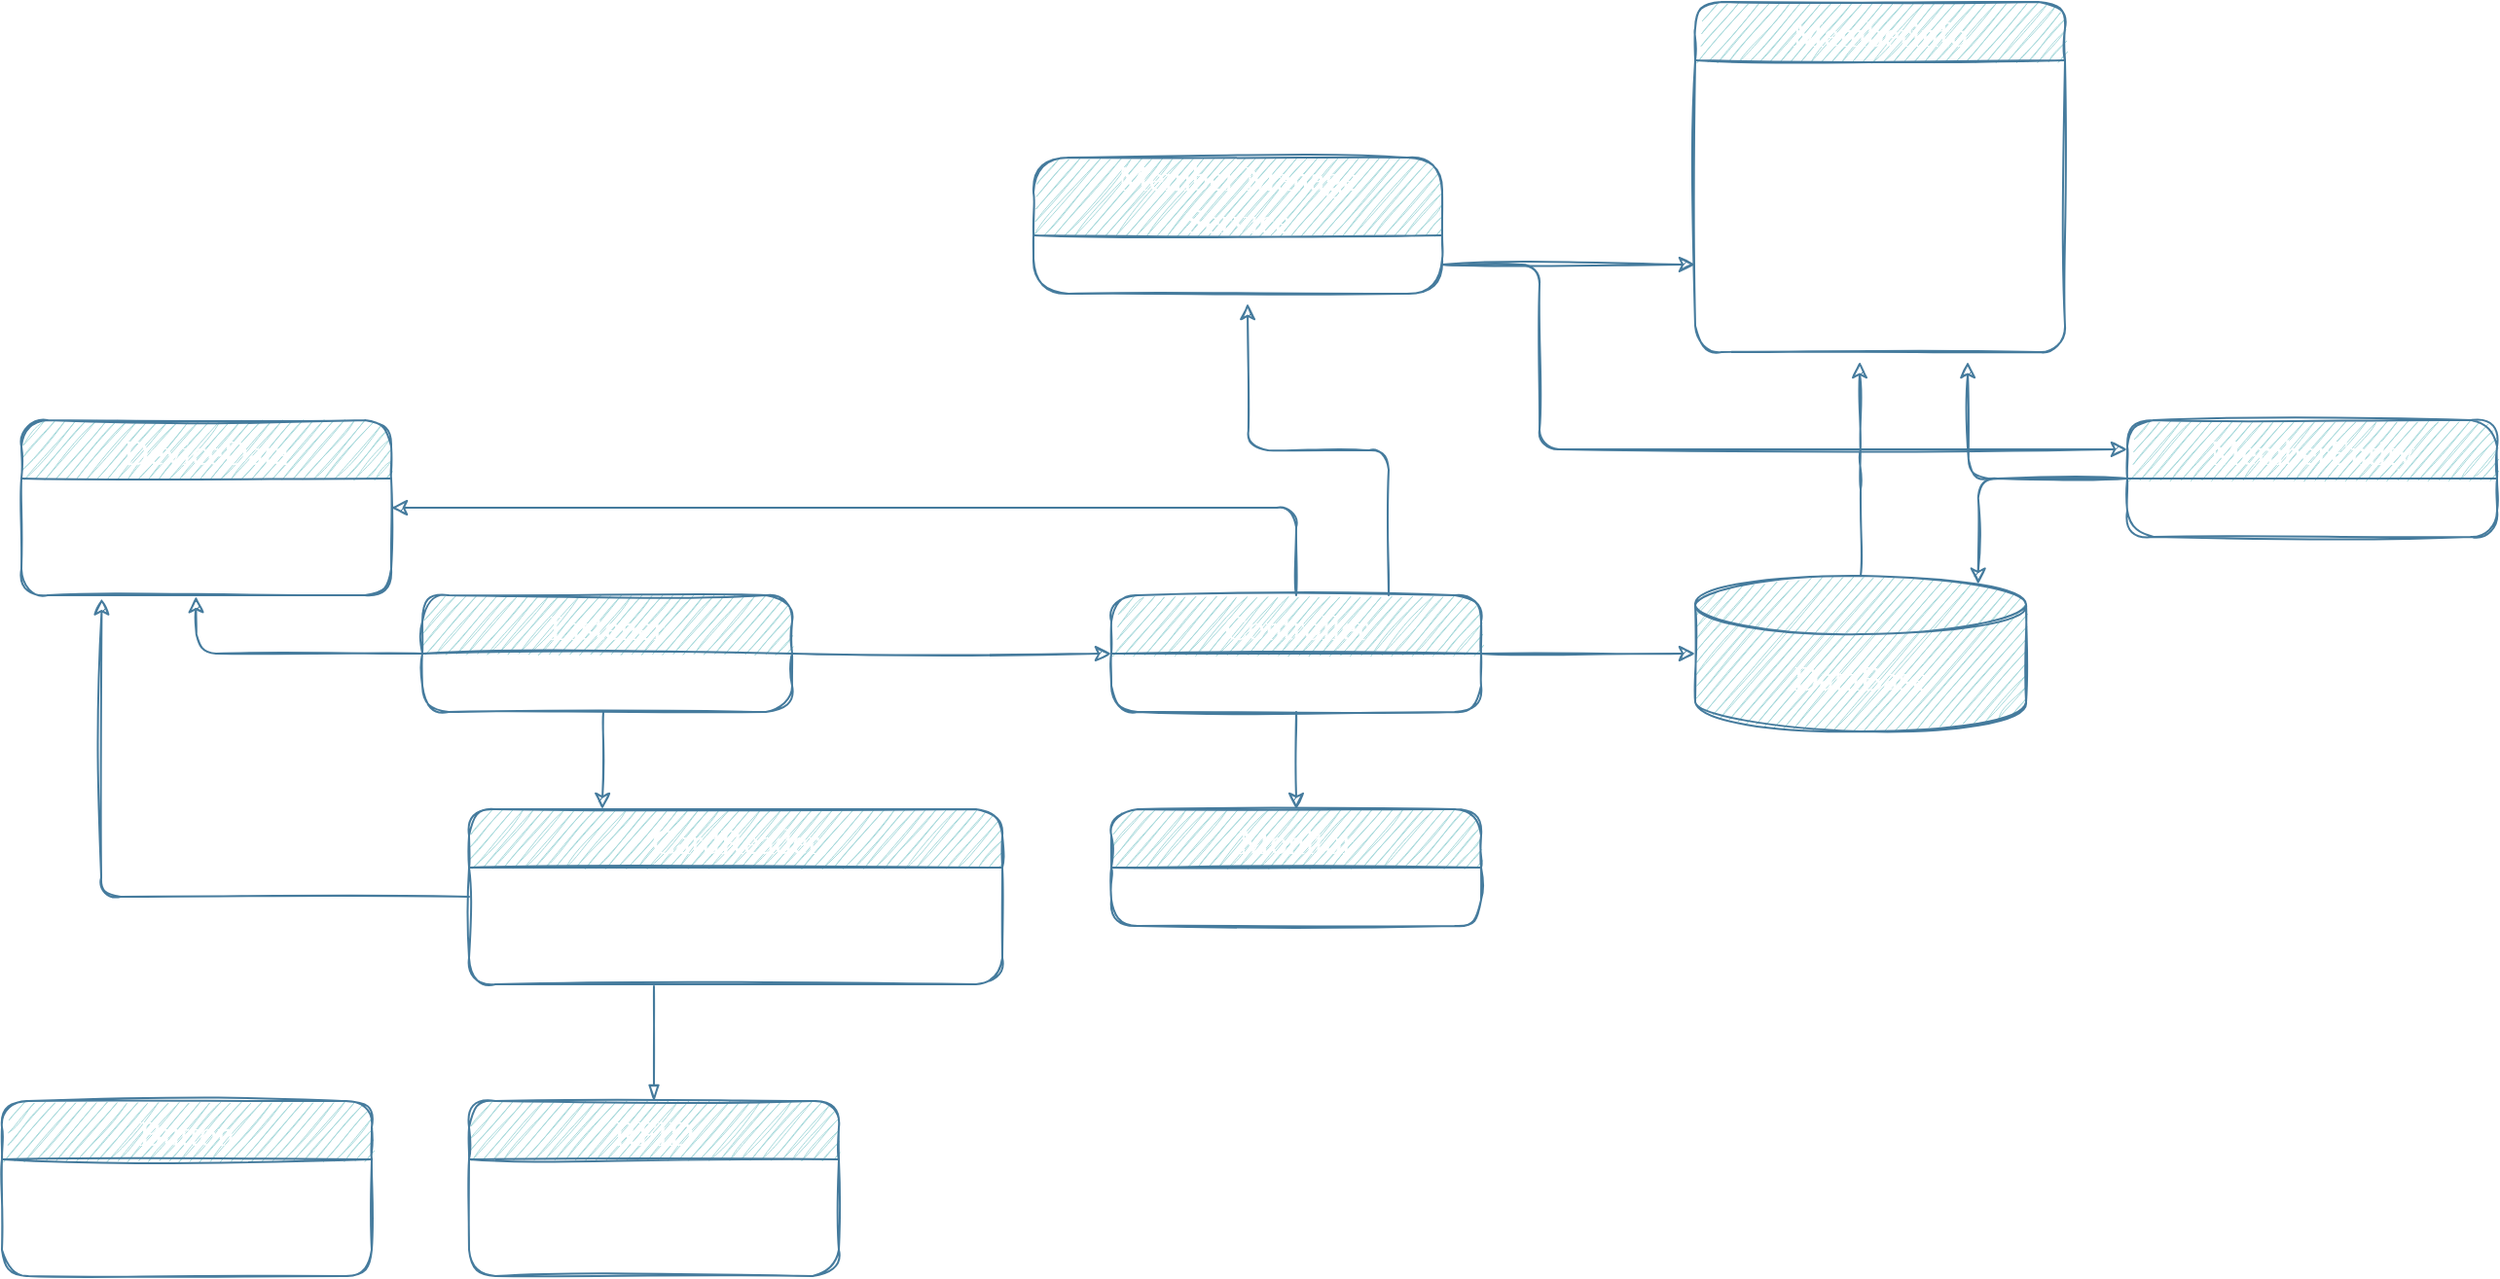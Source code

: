 <mxfile>
    <diagram id="JPPdQeqTNjMqZFVH53u1" name="페이지-1">
        <mxGraphModel dx="2474" dy="349" grid="1" gridSize="10" guides="1" tooltips="1" connect="1" arrows="1" fold="1" page="1" pageScale="1" pageWidth="827" pageHeight="1169" math="0" shadow="0">
            <root>
                <mxCell id="0"/>
                <mxCell id="1" parent="0"/>
                <mxCell id="49" style="edgeStyle=none;html=1;exitX=1;exitY=0.5;exitDx=0;exitDy=0;entryX=0;entryY=0.5;entryDx=0;entryDy=0;fontFamily=Comic Sans MS;fontSize=18;strokeColor=#457B9D;fontColor=#FFFFFF;sketch=1;labelBackgroundColor=#F1FAEE;" edge="1" parent="1" source="50" target="61">
                    <mxGeometry relative="1" as="geometry"/>
                </mxCell>
                <mxCell id="50" value="Listener" style="swimlane;fontStyle=0;childLayout=stackLayout;horizontal=1;startSize=30;horizontalStack=0;resizeParent=1;resizeParentMax=0;resizeLast=0;collapsible=1;marginBottom=0;fontFamily=Comic Sans MS;fontSize=18;fillColor=#A8DADC;strokeColor=#457B9D;fontColor=#FFFFFF;sketch=1;rounded=1;" vertex="1" parent="1">
                    <mxGeometry x="-1384" y="710" width="190" height="60" as="geometry"/>
                </mxCell>
                <mxCell id="51" value="checkEvent() - void" style="text;strokeColor=none;fillColor=none;align=left;verticalAlign=middle;spacingLeft=4;spacingRight=4;overflow=hidden;points=[[0,0.5],[1,0.5]];portConstraint=eastwest;rotatable=0;fontFamily=Comic Sans MS;fontSize=18;fontColor=#FFFFFF;sketch=1;rounded=1;" vertex="1" parent="50">
                    <mxGeometry y="30" width="190" height="30" as="geometry"/>
                </mxCell>
                <mxCell id="52" value="CardReader" style="swimlane;fontStyle=0;childLayout=stackLayout;horizontal=1;startSize=30;horizontalStack=0;resizeParent=1;resizeParentMax=0;resizeLast=0;collapsible=1;marginBottom=0;fontFamily=Comic Sans MS;fontSize=18;fillColor=#A8DADC;strokeColor=#457B9D;fontColor=#FFFFFF;sketch=1;rounded=1;" vertex="1" parent="1">
                    <mxGeometry x="-1360" y="820" width="274" height="90" as="geometry"/>
                </mxCell>
                <mxCell id="53" value="isCard()" style="text;strokeColor=none;fillColor=none;align=left;verticalAlign=middle;spacingLeft=4;spacingRight=4;overflow=hidden;points=[[0,0.5],[1,0.5]];portConstraint=eastwest;rotatable=0;fontFamily=Comic Sans MS;fontSize=18;fontColor=#FFFFFF;sketch=1;rounded=1;" vertex="1" parent="52">
                    <mxGeometry y="30" width="274" height="30" as="geometry"/>
                </mxCell>
                <mxCell id="54" value="getCardNumber() : Device Data" style="text;strokeColor=none;fillColor=none;align=left;verticalAlign=middle;spacingLeft=4;spacingRight=4;overflow=hidden;points=[[0,0.5],[1,0.5]];portConstraint=eastwest;rotatable=0;fontFamily=Comic Sans MS;fontSize=18;fontColor=#FFFFFF;sketch=1;rounded=1;" vertex="1" parent="52">
                    <mxGeometry y="60" width="274" height="30" as="geometry"/>
                </mxCell>
                <mxCell id="55" value="Monitor" style="swimlane;fontStyle=0;childLayout=stackLayout;horizontal=1;startSize=30;horizontalStack=0;resizeParent=1;resizeParentMax=0;resizeLast=0;collapsible=1;marginBottom=0;fontFamily=Comic Sans MS;fontSize=18;fillColor=#A8DADC;strokeColor=#457B9D;fontColor=#FFFFFF;sketch=1;rounded=1;" vertex="1" parent="1">
                    <mxGeometry x="-1030" y="820" width="190" height="60" as="geometry"/>
                </mxCell>
                <mxCell id="56" value=" print()" style="text;strokeColor=none;fillColor=none;align=left;verticalAlign=middle;spacingLeft=4;spacingRight=4;overflow=hidden;points=[[0,0.5],[1,0.5]];portConstraint=eastwest;rotatable=0;fontFamily=Comic Sans MS;fontSize=18;fontColor=#FFFFFF;sketch=1;rounded=1;" vertex="1" parent="55">
                    <mxGeometry y="30" width="190" height="30" as="geometry"/>
                </mxCell>
                <mxCell id="57" value="" style="endArrow=classic;html=1;fontFamily=Comic Sans MS;fontSize=18;entryX=0.25;entryY=0;entryDx=0;entryDy=0;strokeColor=#457B9D;fontColor=#FFFFFF;sketch=1;labelBackgroundColor=#F1FAEE;" edge="1" parent="1" target="52">
                    <mxGeometry width="50" height="50" relative="1" as="geometry">
                        <mxPoint x="-1291" y="770" as="sourcePoint"/>
                        <mxPoint x="-1244" y="720" as="targetPoint"/>
                        <Array as="points"/>
                    </mxGeometry>
                </mxCell>
                <mxCell id="58" style="edgeStyle=orthogonalEdgeStyle;orthogonalLoop=1;jettySize=auto;html=1;exitX=0.5;exitY=0;exitDx=0;exitDy=0;entryX=1;entryY=0.5;entryDx=0;entryDy=0;strokeColor=#457B9D;fontColor=#FFFFFF;sketch=1;labelBackgroundColor=#F1FAEE;" edge="1" parent="1" source="61" target="65">
                    <mxGeometry relative="1" as="geometry">
                        <Array as="points">
                            <mxPoint x="-935" y="665"/>
                        </Array>
                    </mxGeometry>
                </mxCell>
                <mxCell id="59" style="edgeStyle=orthogonalEdgeStyle;curved=0;sketch=1;orthogonalLoop=1;jettySize=auto;html=1;exitX=1;exitY=0.5;exitDx=0;exitDy=0;entryX=0;entryY=0.5;entryDx=0;entryDy=0;entryPerimeter=0;strokeColor=#457B9D;fillColor=#A8DADC;fontColor=#FFFFFF;labelBackgroundColor=#F1FAEE;" edge="1" parent="1" source="61" target="74">
                    <mxGeometry relative="1" as="geometry"/>
                </mxCell>
                <mxCell id="60" style="edgeStyle=orthogonalEdgeStyle;curved=0;rounded=1;sketch=1;orthogonalLoop=1;jettySize=auto;html=1;exitX=0.75;exitY=0;exitDx=0;exitDy=0;strokeColor=#457B9D;fillColor=#A8DADC;fontColor=#FFFFFF;labelBackgroundColor=#F1FAEE;" edge="1" parent="1" source="61">
                    <mxGeometry relative="1" as="geometry">
                        <mxPoint x="-960" y="560" as="targetPoint"/>
                    </mxGeometry>
                </mxCell>
                <mxCell id="61" value="Controller" style="swimlane;fontStyle=0;childLayout=stackLayout;horizontal=1;startSize=30;horizontalStack=0;resizeParent=1;resizeParentMax=0;resizeLast=0;collapsible=1;marginBottom=0;fontFamily=Comic Sans MS;fontSize=18;fillColor=#A8DADC;strokeColor=#457B9D;fontColor=#FFFFFF;sketch=1;rounded=1;" vertex="1" parent="1">
                    <mxGeometry x="-1030" y="710" width="190" height="60" as="geometry"/>
                </mxCell>
                <mxCell id="62" value="updateEvent()" style="text;strokeColor=none;fillColor=none;align=left;verticalAlign=middle;spacingLeft=4;spacingRight=4;overflow=hidden;points=[[0,0.5],[1,0.5]];portConstraint=eastwest;rotatable=0;fontFamily=Comic Sans MS;fontSize=18;fontColor=#FFFFFF;sketch=1;rounded=1;" vertex="1" parent="61">
                    <mxGeometry y="30" width="190" height="30" as="geometry"/>
                </mxCell>
                <mxCell id="63" style="edgeStyle=none;html=1;entryX=0.5;entryY=0;entryDx=0;entryDy=0;fontFamily=Comic Sans MS;fontSize=18;strokeColor=#457B9D;fontColor=#FFFFFF;sketch=1;labelBackgroundColor=#F1FAEE;" edge="1" parent="1" source="62" target="55">
                    <mxGeometry relative="1" as="geometry"/>
                </mxCell>
                <mxCell id="64" value="DeviceData" style="swimlane;fontStyle=0;childLayout=stackLayout;horizontal=1;startSize=30;horizontalStack=0;resizeParent=1;resizeParentMax=0;resizeLast=0;collapsible=1;marginBottom=0;fontFamily=Comic Sans MS;fontSize=18;fillColor=#A8DADC;strokeColor=#457B9D;fontColor=#FFFFFF;sketch=1;rounded=1;" vertex="1" parent="1">
                    <mxGeometry x="-1590" y="620" width="190" height="90" as="geometry"/>
                </mxCell>
                <mxCell id="65" value="devName : std::string" style="text;strokeColor=none;fillColor=none;align=left;verticalAlign=middle;spacingLeft=4;spacingRight=4;overflow=hidden;points=[[0,0.5],[1,0.5]];portConstraint=eastwest;rotatable=0;fontFamily=Comic Sans MS;fontSize=18;fontColor=#FFFFFF;sketch=1;rounded=1;" vertex="1" parent="64">
                    <mxGeometry y="30" width="190" height="30" as="geometry"/>
                </mxCell>
                <mxCell id="66" value="devData : std::vector" style="text;strokeColor=none;fillColor=none;align=left;verticalAlign=middle;spacingLeft=4;spacingRight=4;overflow=hidden;points=[[0,0.5],[1,0.5]];portConstraint=eastwest;rotatable=0;fontFamily=Comic Sans MS;fontSize=18;fontColor=#FFFFFF;sketch=1;rounded=1;" vertex="1" parent="64">
                    <mxGeometry y="60" width="190" height="30" as="geometry"/>
                </mxCell>
                <mxCell id="67" style="edgeStyle=none;html=1;exitX=0;exitY=0.5;exitDx=0;exitDy=0;entryX=0.217;entryY=1.059;entryDx=0;entryDy=0;entryPerimeter=0;fontFamily=Comic Sans MS;fontSize=18;strokeColor=#457B9D;fontColor=#FFFFFF;sketch=1;labelBackgroundColor=#F1FAEE;" edge="1" parent="1" source="53" target="66">
                    <mxGeometry relative="1" as="geometry">
                        <Array as="points">
                            <mxPoint x="-1549" y="865"/>
                        </Array>
                    </mxGeometry>
                </mxCell>
                <mxCell id="68" value="RFID" style="swimlane;fontStyle=0;childLayout=stackLayout;horizontal=1;startSize=30;horizontalStack=0;resizeParent=1;resizeParentMax=0;resizeLast=0;collapsible=1;marginBottom=0;fontFamily=Comic Sans MS;fontSize=18;fillColor=#A8DADC;strokeColor=#457B9D;fontColor=#FFFFFF;sketch=1;rounded=1;" vertex="1" parent="1">
                    <mxGeometry x="-1360" y="970" width="190" height="90" as="geometry"/>
                </mxCell>
                <mxCell id="69" value="request()" style="text;strokeColor=none;fillColor=none;align=left;verticalAlign=middle;spacingLeft=4;spacingRight=4;overflow=hidden;points=[[0,0.5],[1,0.5]];portConstraint=eastwest;rotatable=0;fontFamily=Comic Sans MS;fontSize=18;fontColor=#FFFFFF;sketch=1;rounded=1;" vertex="1" parent="68">
                    <mxGeometry y="30" width="190" height="30" as="geometry"/>
                </mxCell>
                <mxCell id="70" value="get_card_serial()" style="text;strokeColor=none;fillColor=none;align=left;verticalAlign=middle;spacingLeft=4;spacingRight=4;overflow=hidden;points=[[0,0.5],[1,0.5]];portConstraint=eastwest;rotatable=0;fontFamily=Comic Sans MS;fontSize=18;fontColor=#FFFFFF;sketch=1;rounded=1;" vertex="1" parent="68">
                    <mxGeometry y="60" width="190" height="30" as="geometry"/>
                </mxCell>
                <mxCell id="71" value="" style="endArrow=blockThin;html=1;fontFamily=Comic Sans MS;fontSize=18;entryX=0.5;entryY=0;entryDx=0;entryDy=0;endFill=0;strokeColor=#457B9D;fontColor=#FFFFFF;sketch=1;labelBackgroundColor=#F1FAEE;" edge="1" parent="1" target="68">
                    <mxGeometry width="50" height="50" relative="1" as="geometry">
                        <mxPoint x="-1265" y="911.0" as="sourcePoint"/>
                        <mxPoint x="-1120" y="830" as="targetPoint"/>
                    </mxGeometry>
                </mxCell>
                <mxCell id="72" value="" style="endArrow=classic;html=1;entryX=0.472;entryY=1.02;entryDx=0;entryDy=0;entryPerimeter=0;exitX=0;exitY=0.5;exitDx=0;exitDy=0;strokeColor=#457B9D;fontColor=#FFFFFF;sketch=1;labelBackgroundColor=#F1FAEE;" edge="1" parent="1" source="50" target="66">
                    <mxGeometry width="50" height="50" relative="1" as="geometry">
                        <mxPoint x="-1510" y="780" as="sourcePoint"/>
                        <mxPoint x="-1460" y="730" as="targetPoint"/>
                        <Array as="points">
                            <mxPoint x="-1500" y="740"/>
                        </Array>
                    </mxGeometry>
                </mxCell>
                <mxCell id="73" style="edgeStyle=orthogonalEdgeStyle;curved=0;rounded=1;sketch=1;orthogonalLoop=1;jettySize=auto;html=1;exitX=0.5;exitY=0;exitDx=0;exitDy=0;exitPerimeter=0;strokeColor=#457B9D;fillColor=#A8DADC;fontColor=#FFFFFF;labelBackgroundColor=#F1FAEE;" edge="1" parent="1" source="74">
                    <mxGeometry relative="1" as="geometry">
                        <mxPoint x="-645.571" y="590" as="targetPoint"/>
                    </mxGeometry>
                </mxCell>
                <mxCell id="74" value="&lt;font face=&quot;Comic Sans MS&quot; style=&quot;font-size: 18px&quot;&gt;DataBase&lt;/font&gt;" style="shape=cylinder3;whiteSpace=wrap;html=1;boundedLbl=1;backgroundOutline=1;size=15;sketch=1;strokeColor=#457B9D;fillColor=#A8DADC;fontColor=#FFFFFF;rounded=1;" vertex="1" parent="1">
                    <mxGeometry x="-730" y="700" width="170" height="80" as="geometry"/>
                </mxCell>
                <mxCell id="75" value="Memberinfo" style="swimlane;fontStyle=0;childLayout=stackLayout;horizontal=1;startSize=30;horizontalStack=0;resizeParent=1;resizeParentMax=0;resizeLast=0;collapsible=1;marginBottom=0;fontFamily=Comic Sans MS;fontSize=18;fillColor=#A8DADC;strokeColor=#457B9D;fontColor=#FFFFFF;sketch=1;rounded=1;" vertex="1" parent="1">
                    <mxGeometry x="-730" y="405" width="190" height="180" as="geometry"/>
                </mxCell>
                <mxCell id="76" value="id : int" style="text;strokeColor=none;fillColor=none;align=left;verticalAlign=middle;spacingLeft=4;spacingRight=4;overflow=hidden;points=[[0,0.5],[1,0.5]];portConstraint=eastwest;rotatable=0;fontFamily=Comic Sans MS;fontSize=18;fontColor=#FFFFFF;sketch=1;rounded=1;" vertex="1" parent="75">
                    <mxGeometry y="30" width="190" height="30" as="geometry"/>
                </mxCell>
                <mxCell id="77" value="name[10] : char" style="text;strokeColor=none;fillColor=none;align=left;verticalAlign=middle;spacingLeft=4;spacingRight=4;overflow=hidden;points=[[0,0.5],[1,0.5]];portConstraint=eastwest;rotatable=0;fontFamily=Comic Sans MS;fontSize=18;fontColor=#FFFFFF;sketch=1;rounded=1;" vertex="1" parent="75">
                    <mxGeometry y="60" width="190" height="30" as="geometry"/>
                </mxCell>
                <mxCell id="78" value="address[40] : char" style="text;strokeColor=none;fillColor=none;align=left;verticalAlign=middle;spacingLeft=4;spacingRight=4;overflow=hidden;points=[[0,0.5],[1,0.5]];portConstraint=eastwest;rotatable=0;fontFamily=Comic Sans MS;fontSize=18;fontColor=#FFFFFF;sketch=1;rounded=1;" vertex="1" parent="75">
                    <mxGeometry y="90" width="190" height="30" as="geometry"/>
                </mxCell>
                <mxCell id="79" value="phoneNum[15] : char" style="text;strokeColor=none;fillColor=none;align=left;verticalAlign=middle;spacingLeft=4;spacingRight=4;overflow=hidden;points=[[0,0.5],[1,0.5]];portConstraint=eastwest;rotatable=0;fontFamily=Comic Sans MS;fontSize=18;fontColor=#FFFFFF;sketch=1;rounded=1;" vertex="1" parent="75">
                    <mxGeometry y="120" width="190" height="30" as="geometry"/>
                </mxCell>
                <mxCell id="80" value="cardNum[5] : int" style="text;strokeColor=none;fillColor=none;align=left;verticalAlign=middle;spacingLeft=4;spacingRight=4;overflow=hidden;points=[[0,0.5],[1,0.5]];portConstraint=eastwest;rotatable=0;fontFamily=Comic Sans MS;fontSize=18;fontColor=#FFFFFF;sketch=1;rounded=1;" vertex="1" parent="75">
                    <mxGeometry y="150" width="190" height="30" as="geometry"/>
                </mxCell>
                <mxCell id="81" value="Member Manage&#10;Service" style="swimlane;fontStyle=0;childLayout=stackLayout;horizontal=1;startSize=40;horizontalStack=0;resizeParent=1;resizeParentMax=0;resizeLast=0;collapsible=1;marginBottom=0;fontFamily=Comic Sans MS;fontSize=18;fillColor=#A8DADC;strokeColor=#457B9D;fontColor=#FFFFFF;sketch=1;rounded=1;" vertex="1" parent="1">
                    <mxGeometry x="-1070" y="485" width="210" height="70" as="geometry"/>
                </mxCell>
                <mxCell id="82" value="updateEvent()" style="text;strokeColor=none;fillColor=none;align=left;verticalAlign=middle;spacingLeft=4;spacingRight=4;overflow=hidden;points=[[0,0.5],[1,0.5]];portConstraint=eastwest;rotatable=0;fontFamily=Comic Sans MS;fontSize=18;fontColor=#FFFFFF;sketch=1;rounded=1;" vertex="1" parent="81">
                    <mxGeometry y="40" width="210" height="30" as="geometry"/>
                </mxCell>
                <mxCell id="83" style="edgeStyle=orthogonalEdgeStyle;curved=0;rounded=1;sketch=1;orthogonalLoop=1;jettySize=auto;html=1;exitX=0;exitY=0.5;exitDx=0;exitDy=0;entryX=0.855;entryY=0;entryDx=0;entryDy=4.35;entryPerimeter=0;strokeColor=#457B9D;fillColor=#A8DADC;fontColor=#FFFFFF;labelBackgroundColor=#F1FAEE;" edge="1" parent="1" source="85" target="74">
                    <mxGeometry relative="1" as="geometry"/>
                </mxCell>
                <mxCell id="84" style="edgeStyle=orthogonalEdgeStyle;curved=0;rounded=1;sketch=1;orthogonalLoop=1;jettySize=auto;html=1;exitX=0;exitY=0.5;exitDx=0;exitDy=0;strokeColor=#457B9D;fillColor=#A8DADC;fontColor=#FFFFFF;labelBackgroundColor=#F1FAEE;" edge="1" parent="1" source="85">
                    <mxGeometry relative="1" as="geometry">
                        <mxPoint x="-590" y="590" as="targetPoint"/>
                    </mxGeometry>
                </mxCell>
                <mxCell id="85" value="MemberEntity" style="swimlane;fontStyle=0;childLayout=stackLayout;horizontal=1;startSize=30;horizontalStack=0;resizeParent=1;resizeParentMax=0;resizeLast=0;collapsible=1;marginBottom=0;fontFamily=Comic Sans MS;fontSize=18;fillColor=#A8DADC;strokeColor=#457B9D;fontColor=#FFFFFF;sketch=1;rounded=1;" vertex="1" parent="1">
                    <mxGeometry x="-508" y="620" width="190" height="60" as="geometry"/>
                </mxCell>
                <mxCell id="86" value="updateEvent()" style="text;strokeColor=none;fillColor=none;align=left;verticalAlign=middle;spacingLeft=4;spacingRight=4;overflow=hidden;points=[[0,0.5],[1,0.5]];portConstraint=eastwest;rotatable=0;fontFamily=Comic Sans MS;fontSize=18;fontColor=#FFFFFF;sketch=1;rounded=1;" vertex="1" parent="85">
                    <mxGeometry y="30" width="190" height="30" as="geometry"/>
                </mxCell>
                <mxCell id="87" style="edgeStyle=orthogonalEdgeStyle;curved=0;rounded=1;sketch=1;orthogonalLoop=1;jettySize=auto;html=1;entryX=0;entryY=0.5;entryDx=0;entryDy=0;strokeColor=#457B9D;fillColor=#A8DADC;fontColor=#FFFFFF;exitX=1;exitY=0.5;exitDx=0;exitDy=0;labelBackgroundColor=#F1FAEE;" edge="1" parent="1" source="82" target="79">
                    <mxGeometry relative="1" as="geometry">
                        <mxPoint x="-830" y="540" as="sourcePoint"/>
                    </mxGeometry>
                </mxCell>
                <mxCell id="88" style="edgeStyle=orthogonalEdgeStyle;curved=0;rounded=1;sketch=1;orthogonalLoop=1;jettySize=auto;html=1;exitX=1;exitY=0.5;exitDx=0;exitDy=0;entryX=0;entryY=0.25;entryDx=0;entryDy=0;strokeColor=#457B9D;fillColor=#A8DADC;fontColor=#FFFFFF;labelBackgroundColor=#F1FAEE;" edge="1" parent="1" source="82" target="85">
                    <mxGeometry relative="1" as="geometry">
                        <Array as="points">
                            <mxPoint x="-810" y="540"/>
                            <mxPoint x="-810" y="635"/>
                        </Array>
                    </mxGeometry>
                </mxCell>
                <mxCell id="89" value="Button" style="swimlane;fontStyle=0;childLayout=stackLayout;horizontal=1;startSize=30;horizontalStack=0;resizeParent=1;resizeParentMax=0;resizeLast=0;collapsible=1;marginBottom=0;fontFamily=Comic Sans MS;fontSize=18;fillColor=#A8DADC;strokeColor=#457B9D;fontColor=#FFFFFF;sketch=1;rounded=1;" vertex="1" parent="1">
                    <mxGeometry x="-1600" y="970" width="190" height="90" as="geometry"/>
                </mxCell>
                <mxCell id="90" value="request()" style="text;strokeColor=none;fillColor=none;align=left;verticalAlign=middle;spacingLeft=4;spacingRight=4;overflow=hidden;points=[[0,0.5],[1,0.5]];portConstraint=eastwest;rotatable=0;fontFamily=Comic Sans MS;fontSize=18;fontColor=#FFFFFF;sketch=1;rounded=1;" vertex="1" parent="89">
                    <mxGeometry y="30" width="190" height="30" as="geometry"/>
                </mxCell>
                <mxCell id="91" value="get_card_serial()" style="text;strokeColor=none;fillColor=none;align=left;verticalAlign=middle;spacingLeft=4;spacingRight=4;overflow=hidden;points=[[0,0.5],[1,0.5]];portConstraint=eastwest;rotatable=0;fontFamily=Comic Sans MS;fontSize=18;fontColor=#FFFFFF;sketch=1;rounded=1;" vertex="1" parent="89">
                    <mxGeometry y="60" width="190" height="30" as="geometry"/>
                </mxCell>
            </root>
        </mxGraphModel>
    </diagram>
</mxfile>